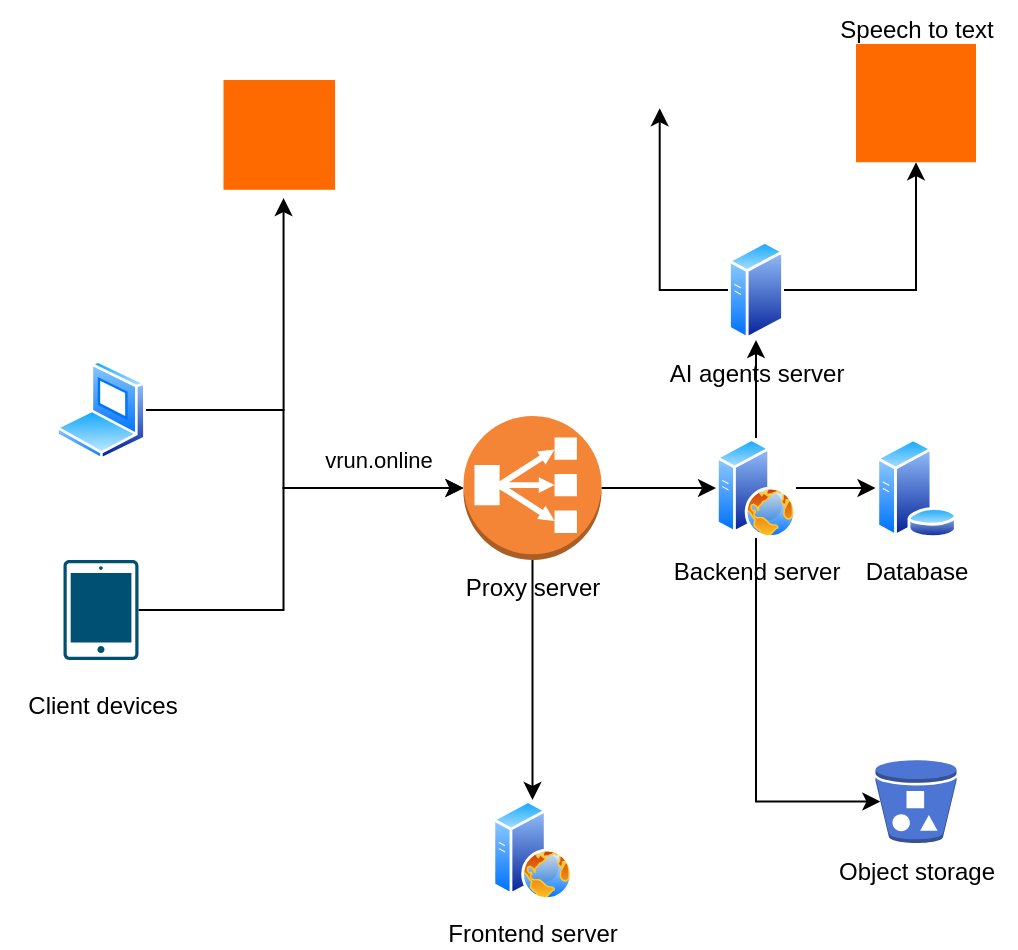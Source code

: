 <mxfile version="25.0.3">
  <diagram name="Page-1" id="jrg9tLOajMAby8cDYysk">
    <mxGraphModel dx="1405" dy="724" grid="1" gridSize="10" guides="1" tooltips="1" connect="1" arrows="1" fold="1" page="1" pageScale="1" pageWidth="850" pageHeight="1100" math="0" shadow="0">
      <root>
        <mxCell id="0" />
        <mxCell id="1" parent="0" />
        <mxCell id="hra3Uuyj_CtMtoS0qMZN-8" style="edgeStyle=orthogonalEdgeStyle;rounded=0;orthogonalLoop=1;jettySize=auto;html=1;exitX=1;exitY=0.5;exitDx=0;exitDy=0;" parent="1" source="hra3Uuyj_CtMtoS0qMZN-2" target="hra3Uuyj_CtMtoS0qMZN-5" edge="1">
          <mxGeometry relative="1" as="geometry">
            <Array as="points">
              <mxPoint x="393.75" y="585" />
              <mxPoint x="393.75" y="624" />
            </Array>
          </mxGeometry>
        </mxCell>
        <mxCell id="hra3Uuyj_CtMtoS0qMZN-2" value="" style="image;aspect=fixed;perimeter=ellipsePerimeter;html=1;align=center;shadow=0;dashed=0;spacingTop=3;image=img/lib/active_directory/laptop_client.svg;" parent="1" vertex="1">
          <mxGeometry x="280" y="560" width="45" height="50" as="geometry" />
        </mxCell>
        <mxCell id="hra3Uuyj_CtMtoS0qMZN-7" style="edgeStyle=orthogonalEdgeStyle;rounded=0;orthogonalLoop=1;jettySize=auto;html=1;exitX=1;exitY=0.5;exitDx=0;exitDy=0;exitPerimeter=0;entryX=0;entryY=0.5;entryDx=0;entryDy=0;entryPerimeter=0;" parent="1" source="hra3Uuyj_CtMtoS0qMZN-3" target="hra3Uuyj_CtMtoS0qMZN-5" edge="1">
          <mxGeometry relative="1" as="geometry">
            <mxPoint x="393.75" y="530" as="targetPoint" />
            <Array as="points">
              <mxPoint x="393.75" y="685" />
              <mxPoint x="393.75" y="624" />
            </Array>
          </mxGeometry>
        </mxCell>
        <mxCell id="aiPxX_ZnFOJfAMqkCp0g-1" value="vrun.online" style="edgeLabel;html=1;align=center;verticalAlign=middle;resizable=0;points=[];" vertex="1" connectable="0" parent="hra3Uuyj_CtMtoS0qMZN-7">
          <mxGeometry x="0.5" y="3" relative="1" as="geometry">
            <mxPoint x="13" y="-11" as="offset" />
          </mxGeometry>
        </mxCell>
        <mxCell id="hra3Uuyj_CtMtoS0qMZN-3" value="" style="sketch=0;points=[[0.015,0.015,0],[0.985,0.015,0],[0.985,0.985,0],[0.015,0.985,0],[0.25,0,0],[0.5,0,0],[0.75,0,0],[1,0.25,0],[1,0.5,0],[1,0.75,0],[0.75,1,0],[0.5,1,0],[0.25,1,0],[0,0.75,0],[0,0.5,0],[0,0.25,0]];verticalLabelPosition=bottom;html=1;verticalAlign=top;aspect=fixed;align=center;pointerEvents=1;shape=mxgraph.cisco19.handheld;fillColor=#005073;strokeColor=none;" parent="1" vertex="1">
          <mxGeometry x="283.75" y="660" width="37.5" height="50" as="geometry" />
        </mxCell>
        <mxCell id="hra3Uuyj_CtMtoS0qMZN-4" value="" style="points=[];aspect=fixed;html=1;align=center;shadow=0;dashed=0;fillColor=#FF6A00;strokeColor=none;shape=mxgraph.alibaba_cloud.dns_domain_name_system;" parent="1" vertex="1">
          <mxGeometry x="363.75" y="420" width="55.8" height="54.9" as="geometry" />
        </mxCell>
        <mxCell id="hra3Uuyj_CtMtoS0qMZN-13" style="edgeStyle=orthogonalEdgeStyle;rounded=0;orthogonalLoop=1;jettySize=auto;html=1;exitX=1;exitY=0.5;exitDx=0;exitDy=0;exitPerimeter=0;" parent="1" source="hra3Uuyj_CtMtoS0qMZN-5" target="hra3Uuyj_CtMtoS0qMZN-11" edge="1">
          <mxGeometry relative="1" as="geometry" />
        </mxCell>
        <mxCell id="hra3Uuyj_CtMtoS0qMZN-19" style="edgeStyle=orthogonalEdgeStyle;rounded=0;orthogonalLoop=1;jettySize=auto;html=1;exitX=0.5;exitY=1;exitDx=0;exitDy=0;exitPerimeter=0;" parent="1" source="hra3Uuyj_CtMtoS0qMZN-5" target="hra3Uuyj_CtMtoS0qMZN-18" edge="1">
          <mxGeometry relative="1" as="geometry" />
        </mxCell>
        <mxCell id="hra3Uuyj_CtMtoS0qMZN-5" value="Proxy server" style="outlineConnect=0;dashed=0;verticalLabelPosition=bottom;verticalAlign=top;align=center;html=1;shape=mxgraph.aws3.classic_load_balancer;fillColor=#F58536;gradientColor=none;" parent="1" vertex="1">
          <mxGeometry x="483.75" y="588" width="69" height="72" as="geometry" />
        </mxCell>
        <mxCell id="hra3Uuyj_CtMtoS0qMZN-6" style="edgeStyle=orthogonalEdgeStyle;rounded=0;orthogonalLoop=1;jettySize=auto;html=1;exitX=1;exitY=0.5;exitDx=0;exitDy=0;entryX=0.538;entryY=1.075;entryDx=0;entryDy=0;entryPerimeter=0;" parent="1" source="hra3Uuyj_CtMtoS0qMZN-2" target="hra3Uuyj_CtMtoS0qMZN-4" edge="1">
          <mxGeometry relative="1" as="geometry">
            <mxPoint x="391.75" y="530" as="targetPoint" />
          </mxGeometry>
        </mxCell>
        <mxCell id="hra3Uuyj_CtMtoS0qMZN-22" style="edgeStyle=orthogonalEdgeStyle;rounded=0;orthogonalLoop=1;jettySize=auto;html=1;exitX=0;exitY=0.5;exitDx=0;exitDy=0;" parent="1" source="hra3Uuyj_CtMtoS0qMZN-9" target="hra3Uuyj_CtMtoS0qMZN-21" edge="1">
          <mxGeometry relative="1" as="geometry" />
        </mxCell>
        <mxCell id="hra3Uuyj_CtMtoS0qMZN-23" style="edgeStyle=orthogonalEdgeStyle;rounded=0;orthogonalLoop=1;jettySize=auto;html=1;exitX=1;exitY=0.5;exitDx=0;exitDy=0;" parent="1" source="hra3Uuyj_CtMtoS0qMZN-9" target="hra3Uuyj_CtMtoS0qMZN-20" edge="1">
          <mxGeometry relative="1" as="geometry" />
        </mxCell>
        <mxCell id="hra3Uuyj_CtMtoS0qMZN-9" value="AI agents server" style="image;aspect=fixed;perimeter=ellipsePerimeter;html=1;align=center;shadow=0;dashed=0;spacingTop=3;image=img/lib/active_directory/generic_server.svg;" parent="1" vertex="1">
          <mxGeometry x="616" y="500" width="28.0" height="50" as="geometry" />
        </mxCell>
        <mxCell id="hra3Uuyj_CtMtoS0qMZN-10" value="Database" style="image;aspect=fixed;perimeter=ellipsePerimeter;html=1;align=center;shadow=0;dashed=0;spacingTop=3;image=img/lib/active_directory/database_server.svg;" parent="1" vertex="1">
          <mxGeometry x="689.76" y="599" width="41" height="50" as="geometry" />
        </mxCell>
        <mxCell id="hra3Uuyj_CtMtoS0qMZN-15" style="edgeStyle=orthogonalEdgeStyle;rounded=0;orthogonalLoop=1;jettySize=auto;html=1;exitX=1;exitY=0.5;exitDx=0;exitDy=0;" parent="1" source="hra3Uuyj_CtMtoS0qMZN-11" target="hra3Uuyj_CtMtoS0qMZN-10" edge="1">
          <mxGeometry relative="1" as="geometry" />
        </mxCell>
        <mxCell id="hra3Uuyj_CtMtoS0qMZN-16" style="edgeStyle=orthogonalEdgeStyle;rounded=0;orthogonalLoop=1;jettySize=auto;html=1;exitX=0.5;exitY=0;exitDx=0;exitDy=0;" parent="1" source="hra3Uuyj_CtMtoS0qMZN-11" target="hra3Uuyj_CtMtoS0qMZN-9" edge="1">
          <mxGeometry relative="1" as="geometry" />
        </mxCell>
        <mxCell id="hra3Uuyj_CtMtoS0qMZN-11" value="Backend server" style="image;aspect=fixed;perimeter=ellipsePerimeter;html=1;align=center;shadow=0;dashed=0;spacingTop=3;image=img/lib/active_directory/web_server.svg;" parent="1" vertex="1">
          <mxGeometry x="610" y="599" width="40" height="50" as="geometry" />
        </mxCell>
        <mxCell id="hra3Uuyj_CtMtoS0qMZN-12" value="Object storage" style="outlineConnect=0;dashed=0;verticalLabelPosition=bottom;verticalAlign=top;align=center;html=1;shape=mxgraph.aws3.bucket_with_objects;fillColor=#4d75d3;gradientColor=none;" parent="1" vertex="1">
          <mxGeometry x="689.76" y="760" width="40.49" height="41.5" as="geometry" />
        </mxCell>
        <mxCell id="hra3Uuyj_CtMtoS0qMZN-14" style="edgeStyle=orthogonalEdgeStyle;rounded=0;orthogonalLoop=1;jettySize=auto;html=1;exitX=0.5;exitY=1;exitDx=0;exitDy=0;entryX=0.06;entryY=0.5;entryDx=0;entryDy=0;entryPerimeter=0;" parent="1" source="hra3Uuyj_CtMtoS0qMZN-11" target="hra3Uuyj_CtMtoS0qMZN-12" edge="1">
          <mxGeometry relative="1" as="geometry">
            <Array as="points">
              <mxPoint x="630" y="781" />
            </Array>
          </mxGeometry>
        </mxCell>
        <mxCell id="hra3Uuyj_CtMtoS0qMZN-18" value="Frontend server" style="image;aspect=fixed;perimeter=ellipsePerimeter;html=1;align=center;shadow=0;dashed=0;spacingTop=3;image=img/lib/active_directory/web_server.svg;" parent="1" vertex="1">
          <mxGeometry x="498.25" y="780" width="40" height="50" as="geometry" />
        </mxCell>
        <mxCell id="hra3Uuyj_CtMtoS0qMZN-21" value="" style="shape=image;verticalLabelPosition=bottom;labelBackgroundColor=default;verticalAlign=top;aspect=fixed;imageAspect=0;image=https://upload.wikimedia.org/wikipedia/commons/4/45/Gemini_language_model_logo.png;" parent="1" vertex="1">
          <mxGeometry x="538.25" y="402" width="87.09" height="32.09" as="geometry" />
        </mxCell>
        <mxCell id="hra3Uuyj_CtMtoS0qMZN-28" value="" style="group" parent="1" vertex="1" connectable="0">
          <mxGeometry x="660" y="380" width="100" height="81.1" as="geometry" />
        </mxCell>
        <mxCell id="hra3Uuyj_CtMtoS0qMZN-20" value="" style="points=[];aspect=fixed;html=1;align=center;shadow=0;dashed=0;fillColor=#FF6A00;strokeColor=none;shape=mxgraph.alibaba_cloud.multimediaai;" parent="hra3Uuyj_CtMtoS0qMZN-28" vertex="1">
          <mxGeometry x="20" y="22" width="60" height="59.1" as="geometry" />
        </mxCell>
        <mxCell id="hra3Uuyj_CtMtoS0qMZN-27" value="Speech to text" style="text;html=1;align=center;verticalAlign=middle;resizable=0;points=[];autosize=1;strokeColor=none;fillColor=none;" parent="hra3Uuyj_CtMtoS0qMZN-28" vertex="1">
          <mxGeometry width="100" height="30" as="geometry" />
        </mxCell>
        <mxCell id="aiPxX_ZnFOJfAMqkCp0g-2" value="Client devices" style="text;html=1;align=center;verticalAlign=middle;resizable=0;points=[];autosize=1;strokeColor=none;fillColor=none;" vertex="1" parent="1">
          <mxGeometry x="252.5" y="718" width="100" height="30" as="geometry" />
        </mxCell>
      </root>
    </mxGraphModel>
  </diagram>
</mxfile>

